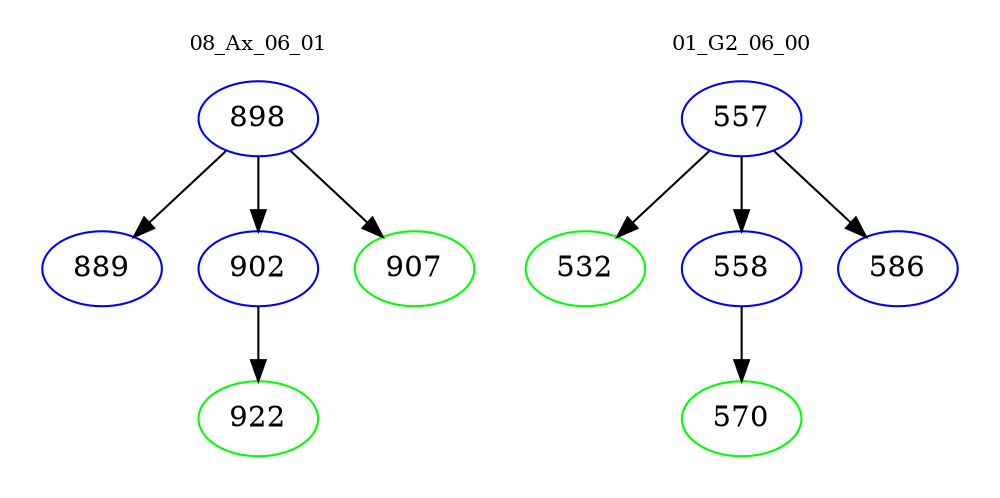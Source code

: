 digraph{
subgraph cluster_0 {
color = white
label = "08_Ax_06_01";
fontsize=10;
T0_898 [label="898", color="blue"]
T0_898 -> T0_889 [color="black"]
T0_889 [label="889", color="blue"]
T0_898 -> T0_902 [color="black"]
T0_902 [label="902", color="blue"]
T0_902 -> T0_922 [color="black"]
T0_922 [label="922", color="green"]
T0_898 -> T0_907 [color="black"]
T0_907 [label="907", color="green"]
}
subgraph cluster_1 {
color = white
label = "01_G2_06_00";
fontsize=10;
T1_557 [label="557", color="blue"]
T1_557 -> T1_532 [color="black"]
T1_532 [label="532", color="green"]
T1_557 -> T1_558 [color="black"]
T1_558 [label="558", color="blue"]
T1_558 -> T1_570 [color="black"]
T1_570 [label="570", color="green"]
T1_557 -> T1_586 [color="black"]
T1_586 [label="586", color="blue"]
}
}
